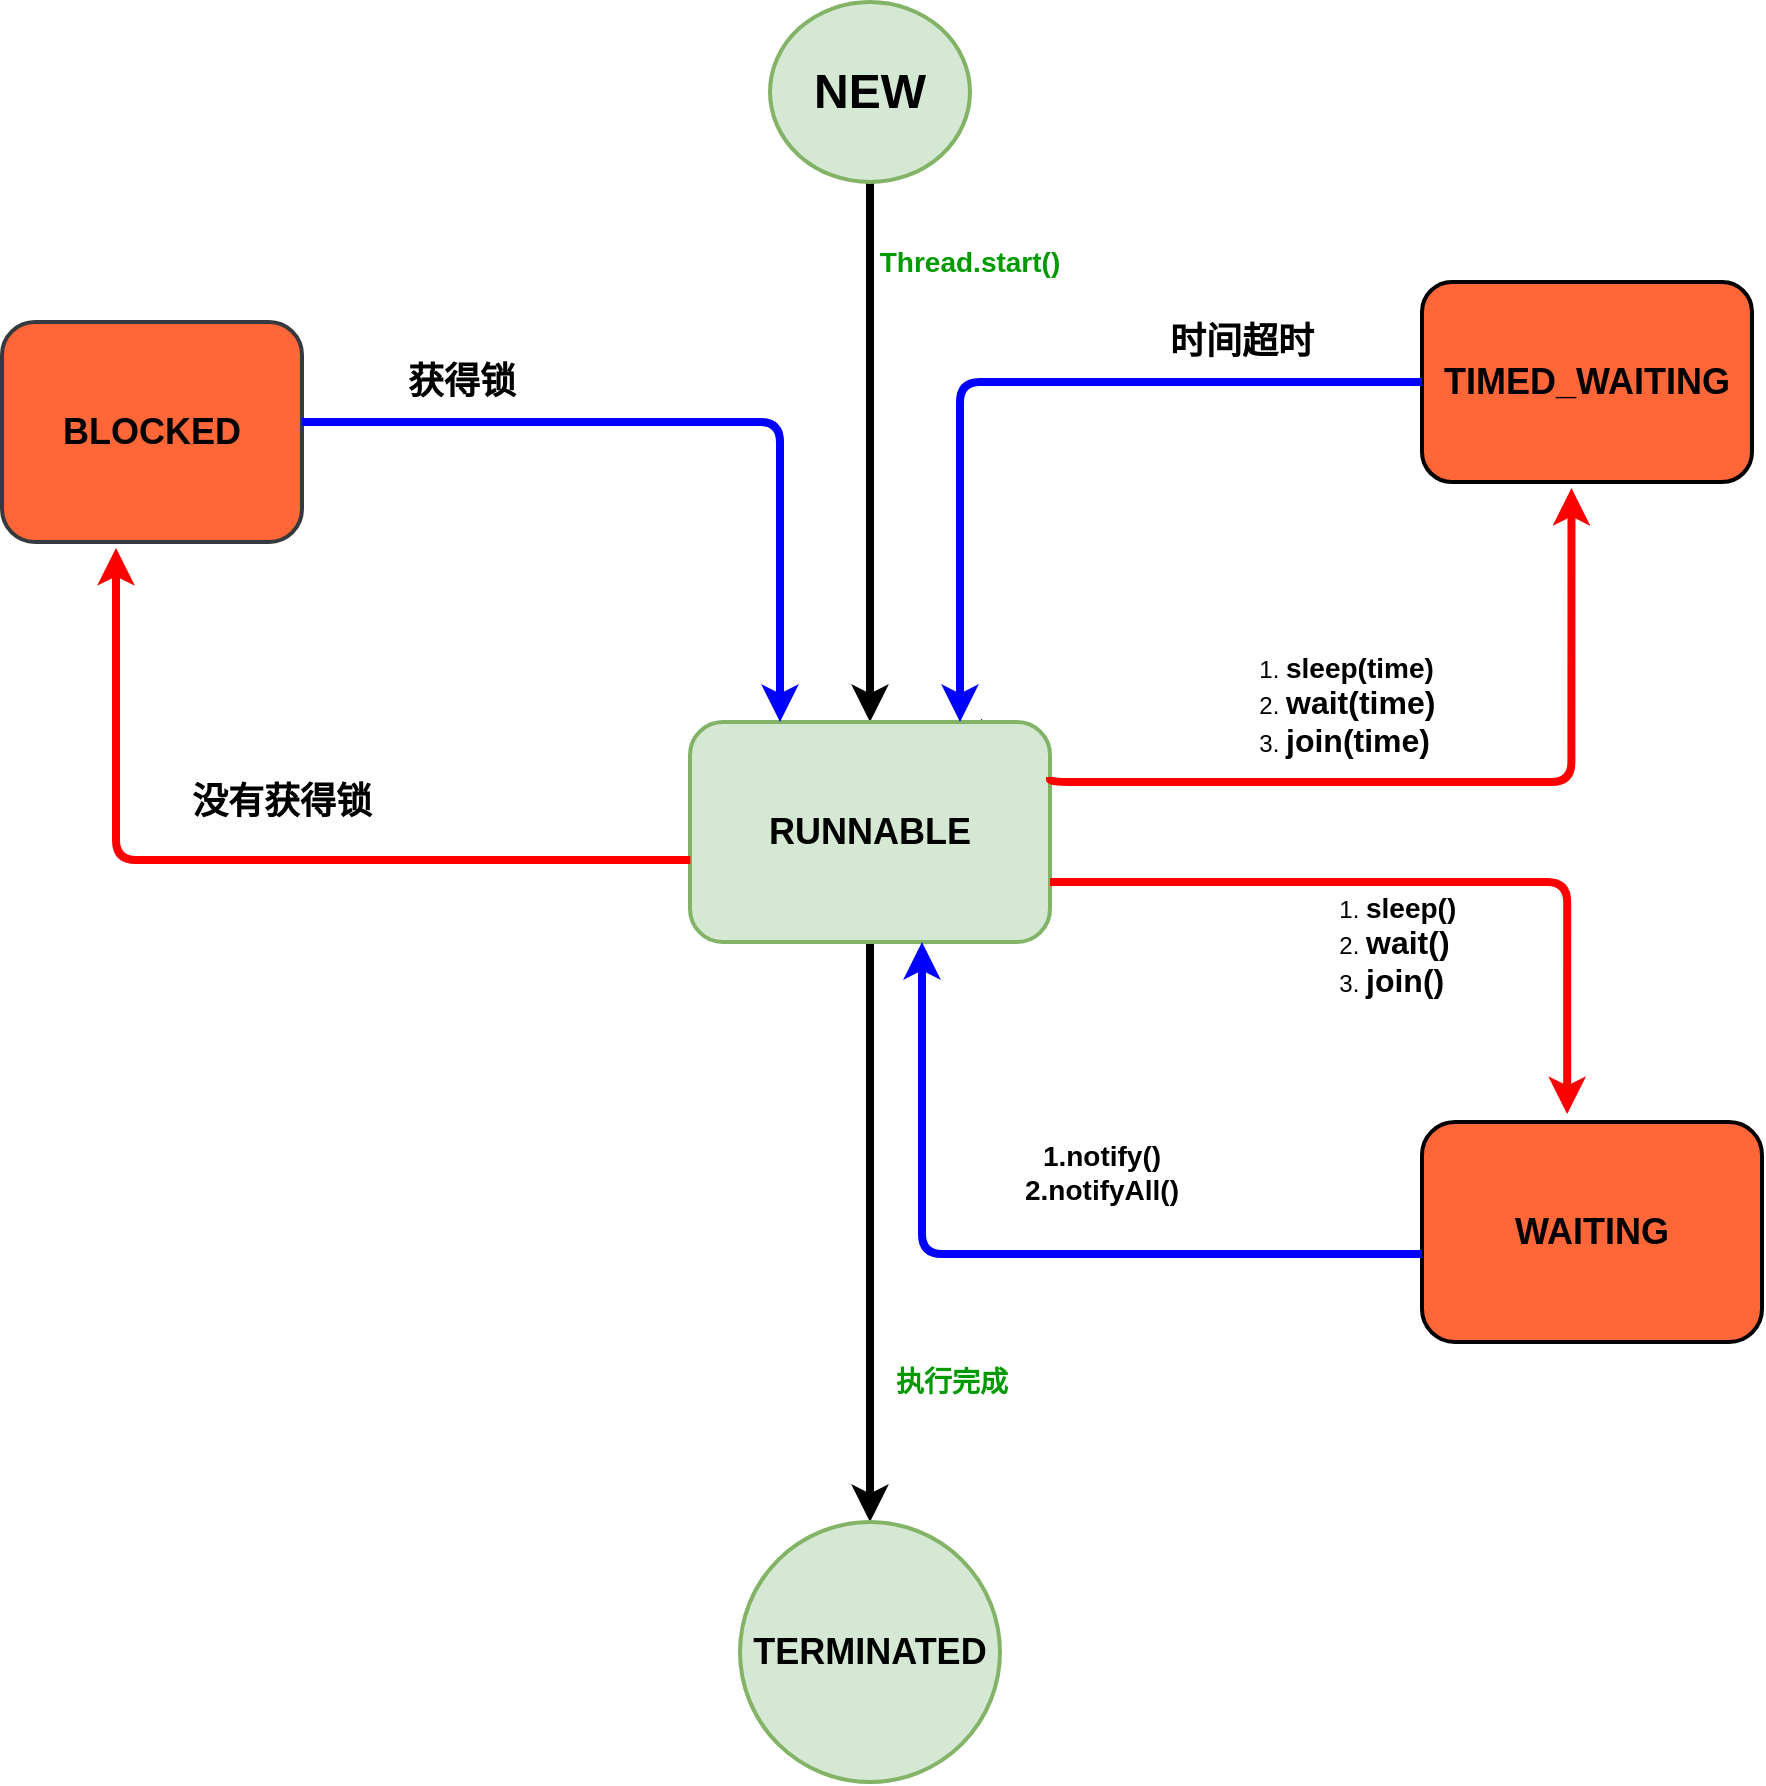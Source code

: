 <mxfile version="14.6.0" type="github" pages="2"><diagram id="NG-NqlVeo0lOnMDjyPiG" name="Page-1"><mxGraphModel dx="1865" dy="1717" grid="1" gridSize="10" guides="1" tooltips="1" connect="1" arrows="1" fold="1" page="1" pageScale="1" pageWidth="827" pageHeight="1169" math="0" shadow="0"><root><mxCell id="6tsjVSAMrTK1Vd30kNC8-0"/><mxCell id="6tsjVSAMrTK1Vd30kNC8-1" parent="6tsjVSAMrTK1Vd30kNC8-0"/><mxCell id="j01ybcQ40wNmj2fIsmN0-5" style="edgeStyle=orthogonalEdgeStyle;rounded=0;orthogonalLoop=1;jettySize=auto;html=1;entryX=0.5;entryY=0;entryDx=0;entryDy=0;strokeWidth=4;" edge="1" parent="6tsjVSAMrTK1Vd30kNC8-1" source="j01ybcQ40wNmj2fIsmN0-0" target="j01ybcQ40wNmj2fIsmN0-2"><mxGeometry relative="1" as="geometry"/></mxCell><mxCell id="j01ybcQ40wNmj2fIsmN0-0" value="&lt;font style=&quot;font-size: 24px&quot;&gt;&lt;b&gt;NEW&lt;/b&gt;&lt;/font&gt;" style="ellipse;whiteSpace=wrap;html=1;strokeWidth=2;fillColor=#d5e8d4;strokeColor=#82b366;" vertex="1" parent="6tsjVSAMrTK1Vd30kNC8-1"><mxGeometry x="314" y="-30" width="100" height="90" as="geometry"/></mxCell><mxCell id="j01ybcQ40wNmj2fIsmN0-6" style="edgeStyle=orthogonalEdgeStyle;rounded=0;orthogonalLoop=1;jettySize=auto;html=1;entryX=0.5;entryY=0;entryDx=0;entryDy=0;strokeWidth=4;" edge="1" parent="6tsjVSAMrTK1Vd30kNC8-1" source="j01ybcQ40wNmj2fIsmN0-2" target="j01ybcQ40wNmj2fIsmN0-4"><mxGeometry relative="1" as="geometry"/></mxCell><mxCell id="j01ybcQ40wNmj2fIsmN0-4" value="&lt;b style=&quot;font-size: 18px&quot;&gt;TERMINATED&lt;/b&gt;" style="ellipse;whiteSpace=wrap;html=1;aspect=fixed;strokeWidth=2;fillColor=#d5e8d4;strokeColor=#82b366;" vertex="1" parent="6tsjVSAMrTK1Vd30kNC8-1"><mxGeometry x="299" y="730" width="130" height="130" as="geometry"/></mxCell><mxCell id="j01ybcQ40wNmj2fIsmN0-8" value="&lt;font style=&quot;font-size: 18px&quot;&gt;&lt;b&gt;BLOCKED&lt;/b&gt;&lt;/font&gt;" style="rounded=1;whiteSpace=wrap;html=1;strokeWidth=2;strokeColor=#36393d;fillColor=#FF6738;" vertex="1" parent="6tsjVSAMrTK1Vd30kNC8-1"><mxGeometry x="-70" y="130" width="150" height="110" as="geometry"/></mxCell><mxCell id="j01ybcQ40wNmj2fIsmN0-9" value="&lt;font style=&quot;font-size: 18px&quot;&gt;&lt;b&gt;WAITING&lt;/b&gt;&lt;/font&gt;" style="rounded=1;whiteSpace=wrap;html=1;strokeWidth=2;fillColor=#FF6738;" vertex="1" parent="6tsjVSAMrTK1Vd30kNC8-1"><mxGeometry x="640" y="530" width="170" height="110" as="geometry"/></mxCell><mxCell id="j01ybcQ40wNmj2fIsmN0-10" value="&lt;font style=&quot;font-size: 18px&quot;&gt;&lt;b&gt;TIMED_WAITING&lt;/b&gt;&lt;/font&gt;" style="rounded=1;whiteSpace=wrap;html=1;strokeWidth=2;fillColor=#FF6738;" vertex="1" parent="6tsjVSAMrTK1Vd30kNC8-1"><mxGeometry x="640" y="110" width="165" height="100" as="geometry"/></mxCell><mxCell id="j01ybcQ40wNmj2fIsmN0-15" value="" style="curved=1;endArrow=classic;html=1;strokeWidth=4;startArrow=none;" edge="1" parent="6tsjVSAMrTK1Vd30kNC8-1" source="j01ybcQ40wNmj2fIsmN0-2"><mxGeometry width="50" height="50" relative="1" as="geometry"><mxPoint x="390" y="410" as="sourcePoint"/><mxPoint x="440" y="360" as="targetPoint"/><Array as="points"><mxPoint x="390" y="360"/></Array></mxGeometry></mxCell><mxCell id="j01ybcQ40wNmj2fIsmN0-2" value="&lt;font style=&quot;font-size: 18px&quot;&gt;&lt;b&gt;RUNNABLE&lt;/b&gt;&lt;/font&gt;" style="rounded=1;whiteSpace=wrap;html=1;strokeWidth=2;fillColor=#d5e8d4;strokeColor=#82b366;" vertex="1" parent="6tsjVSAMrTK1Vd30kNC8-1"><mxGeometry x="274" y="330" width="180" height="110" as="geometry"/></mxCell><mxCell id="j01ybcQ40wNmj2fIsmN0-26" value="" style="edgeStyle=segmentEdgeStyle;endArrow=classic;html=1;strokeWidth=4;exitX=0.001;exitY=0.627;exitDx=0;exitDy=0;exitPerimeter=0;entryX=0.38;entryY=1.027;entryDx=0;entryDy=0;entryPerimeter=0;strokeColor=#FF0000;" edge="1" parent="6tsjVSAMrTK1Vd30kNC8-1" source="j01ybcQ40wNmj2fIsmN0-2" target="j01ybcQ40wNmj2fIsmN0-8"><mxGeometry width="50" height="50" relative="1" as="geometry"><mxPoint x="220" y="380" as="sourcePoint"/><mxPoint x="-10" y="280" as="targetPoint"/><Array as="points"><mxPoint x="-13" y="399"/></Array></mxGeometry></mxCell><mxCell id="j01ybcQ40wNmj2fIsmN0-32" value="" style="edgeStyle=segmentEdgeStyle;endArrow=classic;html=1;strokeWidth=4;entryX=0.25;entryY=0;entryDx=0;entryDy=0;strokeColor=#0000FF;" edge="1" parent="6tsjVSAMrTK1Vd30kNC8-1" target="j01ybcQ40wNmj2fIsmN0-2"><mxGeometry width="50" height="50" relative="1" as="geometry"><mxPoint x="80" y="180" as="sourcePoint"/><mxPoint x="250" y="250" as="targetPoint"/><Array as="points"><mxPoint x="319" y="180"/></Array></mxGeometry></mxCell><mxCell id="j01ybcQ40wNmj2fIsmN0-33" value="&lt;font style=&quot;font-size: 18px&quot;&gt;&lt;b&gt;没有获得锁&lt;/b&gt;&lt;/font&gt;" style="text;html=1;strokeColor=none;fillColor=none;align=center;verticalAlign=middle;whiteSpace=wrap;rounded=0;" vertex="1" parent="6tsjVSAMrTK1Vd30kNC8-1"><mxGeometry y="350" width="140" height="40" as="geometry"/></mxCell><mxCell id="j01ybcQ40wNmj2fIsmN0-34" value="&lt;font style=&quot;font-size: 18px&quot;&gt;&lt;b&gt;获得锁&lt;/b&gt;&lt;/font&gt;" style="text;html=1;strokeColor=none;fillColor=none;align=center;verticalAlign=middle;whiteSpace=wrap;rounded=0;" vertex="1" parent="6tsjVSAMrTK1Vd30kNC8-1"><mxGeometry x="90" y="140" width="140" height="40" as="geometry"/></mxCell><mxCell id="j01ybcQ40wNmj2fIsmN0-39" value="" style="edgeStyle=segmentEdgeStyle;endArrow=classic;html=1;strokeColor=#FF0000;strokeWidth=4;entryX=0.453;entryY=1.03;entryDx=0;entryDy=0;entryPerimeter=0;exitX=1;exitY=0.25;exitDx=0;exitDy=0;" edge="1" parent="6tsjVSAMrTK1Vd30kNC8-1" source="j01ybcQ40wNmj2fIsmN0-2" target="j01ybcQ40wNmj2fIsmN0-10"><mxGeometry width="50" height="50" relative="1" as="geometry"><mxPoint x="460" y="360" as="sourcePoint"/><mxPoint x="680" y="230" as="targetPoint"/><Array as="points"><mxPoint x="454" y="360"/><mxPoint x="715" y="360"/></Array></mxGeometry></mxCell><mxCell id="j01ybcQ40wNmj2fIsmN0-40" value="&lt;ol&gt;&lt;li&gt;&lt;font style=&quot;font-size: 14px&quot;&gt;&lt;b&gt;sleep(time)&lt;/b&gt;&lt;/font&gt;&lt;/li&gt;&lt;li&gt;&lt;font size=&quot;3&quot;&gt;&lt;b&gt;wait(time)&lt;/b&gt;&lt;/font&gt;&lt;/li&gt;&lt;li&gt;&lt;font size=&quot;3&quot;&gt;&lt;b&gt;join(time)&lt;/b&gt;&lt;/font&gt;&lt;/li&gt;&lt;/ol&gt;" style="text;strokeColor=none;fillColor=none;html=1;whiteSpace=wrap;verticalAlign=middle;overflow=hidden;" vertex="1" parent="6tsjVSAMrTK1Vd30kNC8-1"><mxGeometry x="530" y="280" width="140" height="80" as="geometry"/></mxCell><mxCell id="j01ybcQ40wNmj2fIsmN0-41" value="" style="edgeStyle=segmentEdgeStyle;endArrow=classic;html=1;strokeWidth=4;strokeColor=#0000FF;exitX=0;exitY=0.5;exitDx=0;exitDy=0;entryX=0.75;entryY=0;entryDx=0;entryDy=0;" edge="1" parent="6tsjVSAMrTK1Vd30kNC8-1" source="j01ybcQ40wNmj2fIsmN0-10" target="j01ybcQ40wNmj2fIsmN0-2"><mxGeometry width="50" height="50" relative="1" as="geometry"><mxPoint x="630" y="160" as="sourcePoint"/><mxPoint x="539" y="310" as="targetPoint"/><Array as="points"><mxPoint x="409" y="160"/></Array></mxGeometry></mxCell><mxCell id="j01ybcQ40wNmj2fIsmN0-42" value="&lt;span style=&quot;font-size: 18px&quot;&gt;&lt;b&gt;时间超时&lt;/b&gt;&lt;/span&gt;" style="text;html=1;strokeColor=none;fillColor=none;align=center;verticalAlign=middle;whiteSpace=wrap;rounded=0;" vertex="1" parent="6tsjVSAMrTK1Vd30kNC8-1"><mxGeometry x="480" y="100" width="140" height="80" as="geometry"/></mxCell><mxCell id="j01ybcQ40wNmj2fIsmN0-43" value="" style="edgeStyle=segmentEdgeStyle;endArrow=classic;html=1;strokeColor=#FF0000;strokeWidth=4;entryX=0.427;entryY=-0.036;entryDx=0;entryDy=0;entryPerimeter=0;" edge="1" parent="6tsjVSAMrTK1Vd30kNC8-1" target="j01ybcQ40wNmj2fIsmN0-9"><mxGeometry width="50" height="50" relative="1" as="geometry"><mxPoint x="454" y="410" as="sourcePoint"/><mxPoint x="713" y="513" as="targetPoint"/><Array as="points"><mxPoint x="713" y="410"/></Array></mxGeometry></mxCell><mxCell id="j01ybcQ40wNmj2fIsmN0-44" value="&lt;ol&gt;&lt;li&gt;&lt;font style=&quot;font-size: 14px&quot;&gt;&lt;b&gt;sleep()&lt;/b&gt;&lt;/font&gt;&lt;/li&gt;&lt;li&gt;&lt;font size=&quot;3&quot;&gt;&lt;b&gt;wait()&lt;/b&gt;&lt;/font&gt;&lt;/li&gt;&lt;li&gt;&lt;font size=&quot;3&quot;&gt;&lt;b&gt;join()&lt;/b&gt;&lt;/font&gt;&lt;/li&gt;&lt;/ol&gt;" style="text;strokeColor=none;fillColor=none;html=1;whiteSpace=wrap;verticalAlign=middle;overflow=hidden;" vertex="1" parent="6tsjVSAMrTK1Vd30kNC8-1"><mxGeometry x="570" y="400" width="120" height="70" as="geometry"/></mxCell><mxCell id="j01ybcQ40wNmj2fIsmN0-45" value="" style="edgeStyle=segmentEdgeStyle;endArrow=classic;html=1;strokeWidth=4;entryX=0.38;entryY=1.027;entryDx=0;entryDy=0;entryPerimeter=0;strokeColor=#0000FF;" edge="1" parent="6tsjVSAMrTK1Vd30kNC8-1"><mxGeometry width="50" height="50" relative="1" as="geometry"><mxPoint x="640" y="596" as="sourcePoint"/><mxPoint x="390" y="440" as="targetPoint"/><Array as="points"><mxPoint x="390" y="596.03"/></Array></mxGeometry></mxCell><mxCell id="j01ybcQ40wNmj2fIsmN0-46" value="&lt;font style=&quot;font-size: 14px&quot;&gt;&lt;b&gt;1.notify()&lt;br&gt;2.notifyAll()&lt;/b&gt;&lt;/font&gt;" style="text;html=1;strokeColor=none;fillColor=none;align=center;verticalAlign=middle;whiteSpace=wrap;rounded=0;" vertex="1" parent="6tsjVSAMrTK1Vd30kNC8-1"><mxGeometry x="410" y="520" width="140" height="70" as="geometry"/></mxCell><mxCell id="j01ybcQ40wNmj2fIsmN0-47" value="&lt;font style=&quot;font-size: 14px&quot; color=&quot;#009900&quot;&gt;&lt;b&gt;Thread.start()&lt;/b&gt;&lt;/font&gt;" style="text;html=1;strokeColor=none;fillColor=none;align=center;verticalAlign=middle;whiteSpace=wrap;rounded=0;" vertex="1" parent="6tsjVSAMrTK1Vd30kNC8-1"><mxGeometry x="359" y="80" width="110" height="40" as="geometry"/></mxCell><mxCell id="j01ybcQ40wNmj2fIsmN0-48" value="&lt;font color=&quot;#009900&quot;&gt;&lt;span style=&quot;font-size: 14px&quot;&gt;&lt;b&gt;执行完成&lt;/b&gt;&lt;/span&gt;&lt;/font&gt;" style="text;html=1;strokeColor=none;fillColor=none;align=center;verticalAlign=middle;whiteSpace=wrap;rounded=0;" vertex="1" parent="6tsjVSAMrTK1Vd30kNC8-1"><mxGeometry x="350" y="640" width="110" height="40" as="geometry"/></mxCell></root></mxGraphModel></diagram><diagram id="ckOi1ZT1WjsslrgBSWX3" name="第 2 页"><mxGraphModel dx="1038" dy="1717" grid="1" gridSize="10" guides="1" tooltips="1" connect="1" arrows="1" fold="1" page="1" pageScale="1" pageWidth="827" pageHeight="1169" math="0" shadow="0"><root><mxCell id="wqQajRtnntQnxKMC1KUQ-0"/><mxCell id="wqQajRtnntQnxKMC1KUQ-1" parent="wqQajRtnntQnxKMC1KUQ-0"/><mxCell id="wqQajRtnntQnxKMC1KUQ-2" value="" style="shape=table;html=1;whiteSpace=wrap;startSize=0;container=1;collapsible=0;childLayout=tableLayout;" vertex="1" parent="wqQajRtnntQnxKMC1KUQ-1"><mxGeometry x="80" y="-230" width="176" height="200" as="geometry"/></mxCell><mxCell id="wqQajRtnntQnxKMC1KUQ-3" value="" style="shape=partialRectangle;html=1;whiteSpace=wrap;collapsible=0;dropTarget=0;pointerEvents=0;fillColor=none;top=0;left=0;bottom=0;right=0;points=[[0,0.5],[1,0.5]];portConstraint=eastwest;" vertex="1" parent="wqQajRtnntQnxKMC1KUQ-2"><mxGeometry width="176" height="40" as="geometry"/></mxCell><mxCell id="wqQajRtnntQnxKMC1KUQ-4" value="Thread" style="shape=partialRectangle;html=1;whiteSpace=wrap;connectable=0;overflow=hidden;fillColor=#d5e8d4;top=0;left=0;bottom=0;right=0;strokeColor=#82b366;" vertex="1" parent="wqQajRtnntQnxKMC1KUQ-3"><mxGeometry width="59" height="40" as="geometry"/></mxCell><mxCell id="wqQajRtnntQnxKMC1KUQ-5" value="Object" style="shape=partialRectangle;html=1;whiteSpace=wrap;connectable=0;overflow=hidden;fillColor=#d5e8d4;top=0;left=0;bottom=0;right=0;strokeColor=#82b366;" vertex="1" parent="wqQajRtnntQnxKMC1KUQ-3"><mxGeometry x="59" width="58" height="40" as="geometry"/></mxCell><mxCell id="wqQajRtnntQnxKMC1KUQ-6" value="" style="shape=partialRectangle;html=1;whiteSpace=wrap;connectable=0;overflow=hidden;fillColor=none;top=0;left=0;bottom=0;right=0;" vertex="1" parent="wqQajRtnntQnxKMC1KUQ-3"><mxGeometry x="117" width="59" height="40" as="geometry"/></mxCell><mxCell id="wqQajRtnntQnxKMC1KUQ-7" value="" style="shape=partialRectangle;html=1;whiteSpace=wrap;collapsible=0;dropTarget=0;pointerEvents=0;fillColor=none;top=0;left=0;bottom=0;right=0;points=[[0,0.5],[1,0.5]];portConstraint=eastwest;" vertex="1" parent="wqQajRtnntQnxKMC1KUQ-2"><mxGeometry y="40" width="176" height="40" as="geometry"/></mxCell><mxCell id="wqQajRtnntQnxKMC1KUQ-8" value="sleep" style="shape=partialRectangle;html=1;whiteSpace=wrap;connectable=0;overflow=hidden;fillColor=#f8cecc;top=0;left=0;bottom=0;right=0;strokeColor=#b85450;" vertex="1" parent="wqQajRtnntQnxKMC1KUQ-7"><mxGeometry width="59" height="40" as="geometry"/></mxCell><mxCell id="wqQajRtnntQnxKMC1KUQ-9" value="wait" style="shape=partialRectangle;html=1;whiteSpace=wrap;connectable=0;overflow=hidden;fillColor=#e1d5e7;top=0;left=0;bottom=0;right=0;strokeColor=#9673a6;" vertex="1" parent="wqQajRtnntQnxKMC1KUQ-7"><mxGeometry x="59" width="58" height="40" as="geometry"/></mxCell><mxCell id="wqQajRtnntQnxKMC1KUQ-10" value="" style="shape=partialRectangle;html=1;whiteSpace=wrap;connectable=0;overflow=hidden;fillColor=none;top=0;left=0;bottom=0;right=0;" vertex="1" parent="wqQajRtnntQnxKMC1KUQ-7"><mxGeometry x="117" width="59" height="40" as="geometry"/></mxCell><mxCell id="wqQajRtnntQnxKMC1KUQ-11" value="" style="shape=partialRectangle;html=1;whiteSpace=wrap;collapsible=0;dropTarget=0;pointerEvents=0;fillColor=none;top=0;left=0;bottom=0;right=0;points=[[0,0.5],[1,0.5]];portConstraint=eastwest;" vertex="1" parent="wqQajRtnntQnxKMC1KUQ-2"><mxGeometry y="80" width="176" height="40" as="geometry"/></mxCell><mxCell id="wqQajRtnntQnxKMC1KUQ-12" value="join" style="shape=partialRectangle;html=1;whiteSpace=wrap;connectable=0;overflow=hidden;fillColor=#f8cecc;top=0;left=0;bottom=0;right=0;strokeColor=#b85450;" vertex="1" parent="wqQajRtnntQnxKMC1KUQ-11"><mxGeometry width="59" height="40" as="geometry"/></mxCell><mxCell id="wqQajRtnntQnxKMC1KUQ-13" value="notify" style="shape=partialRectangle;html=1;whiteSpace=wrap;connectable=0;overflow=hidden;fillColor=#e1d5e7;top=0;left=0;bottom=0;right=0;strokeColor=#9673a6;" vertex="1" parent="wqQajRtnntQnxKMC1KUQ-11"><mxGeometry x="59" width="58" height="40" as="geometry"/></mxCell><mxCell id="wqQajRtnntQnxKMC1KUQ-14" value="" style="shape=partialRectangle;html=1;whiteSpace=wrap;connectable=0;overflow=hidden;fillColor=none;top=0;left=0;bottom=0;right=0;" vertex="1" parent="wqQajRtnntQnxKMC1KUQ-11"><mxGeometry x="117" width="59" height="40" as="geometry"/></mxCell><mxCell id="wqQajRtnntQnxKMC1KUQ-15" value="" style="shape=partialRectangle;html=1;whiteSpace=wrap;collapsible=0;dropTarget=0;pointerEvents=0;fillColor=none;top=0;left=0;bottom=0;right=0;points=[[0,0.5],[1,0.5]];portConstraint=eastwest;" vertex="1" parent="wqQajRtnntQnxKMC1KUQ-2"><mxGeometry y="120" width="176" height="40" as="geometry"/></mxCell><mxCell id="wqQajRtnntQnxKMC1KUQ-16" value="yield" style="shape=partialRectangle;html=1;whiteSpace=wrap;connectable=0;overflow=hidden;fillColor=#f8cecc;top=0;left=0;bottom=0;right=0;strokeColor=#b85450;" vertex="1" parent="wqQajRtnntQnxKMC1KUQ-15"><mxGeometry width="59" height="40" as="geometry"/></mxCell><mxCell id="wqQajRtnntQnxKMC1KUQ-17" value="notifyAll" style="shape=partialRectangle;html=1;whiteSpace=wrap;connectable=0;overflow=hidden;fillColor=#e1d5e7;top=0;left=0;bottom=0;right=0;strokeColor=#9673a6;" vertex="1" parent="wqQajRtnntQnxKMC1KUQ-15"><mxGeometry x="59" width="58" height="40" as="geometry"/></mxCell><mxCell id="wqQajRtnntQnxKMC1KUQ-18" value="" style="shape=partialRectangle;html=1;whiteSpace=wrap;connectable=0;overflow=hidden;fillColor=none;top=0;left=0;bottom=0;right=0;" vertex="1" parent="wqQajRtnntQnxKMC1KUQ-15"><mxGeometry x="117" width="59" height="40" as="geometry"/></mxCell><mxCell id="wqQajRtnntQnxKMC1KUQ-19" value="" style="shape=partialRectangle;html=1;whiteSpace=wrap;collapsible=0;dropTarget=0;pointerEvents=0;fillColor=none;top=0;left=0;bottom=0;right=0;points=[[0,0.5],[1,0.5]];portConstraint=eastwest;" vertex="1" parent="wqQajRtnntQnxKMC1KUQ-2"><mxGeometry y="160" width="176" height="40" as="geometry"/></mxCell><mxCell id="wqQajRtnntQnxKMC1KUQ-20" value="" style="shape=partialRectangle;html=1;whiteSpace=wrap;connectable=0;overflow=hidden;fillColor=none;top=0;left=0;bottom=0;right=0;" vertex="1" parent="wqQajRtnntQnxKMC1KUQ-19"><mxGeometry width="59" height="40" as="geometry"/></mxCell><mxCell id="wqQajRtnntQnxKMC1KUQ-21" value="" style="shape=partialRectangle;html=1;whiteSpace=wrap;connectable=0;overflow=hidden;fillColor=none;top=0;left=0;bottom=0;right=0;" vertex="1" parent="wqQajRtnntQnxKMC1KUQ-19"><mxGeometry x="59" width="58" height="40" as="geometry"/></mxCell><mxCell id="wqQajRtnntQnxKMC1KUQ-22" value="" style="shape=partialRectangle;html=1;whiteSpace=wrap;connectable=0;overflow=hidden;fillColor=none;top=0;left=0;bottom=0;right=0;" vertex="1" parent="wqQajRtnntQnxKMC1KUQ-19"><mxGeometry x="117" width="59" height="40" as="geometry"/></mxCell></root></mxGraphModel></diagram></mxfile>